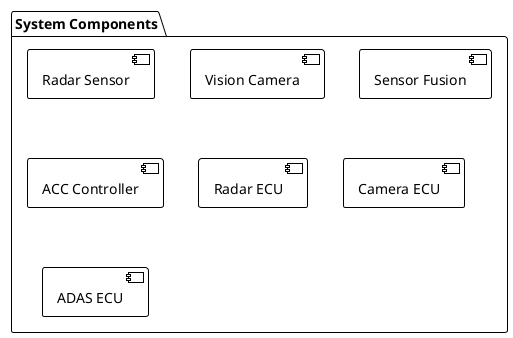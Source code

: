 @startuml
!theme plain

package "System Components" {
  [Radar Sensor]
  [Vision Camera]
  [Sensor Fusion]
  [ACC Controller]
  [Radar ECU]
  [Camera ECU]
  [ADAS ECU]
}


@enduml
